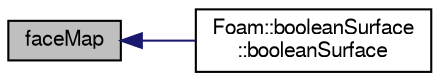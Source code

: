 digraph "faceMap"
{
  bgcolor="transparent";
  edge [fontname="FreeSans",fontsize="10",labelfontname="FreeSans",labelfontsize="10"];
  node [fontname="FreeSans",fontsize="10",shape=record];
  rankdir="LR";
  Node98 [label="faceMap",height=0.2,width=0.4,color="black", fillcolor="grey75", style="filled", fontcolor="black"];
  Node98 -> Node99 [dir="back",color="midnightblue",fontsize="10",style="solid",fontname="FreeSans"];
  Node99 [label="Foam::booleanSurface\l::booleanSurface",height=0.2,width=0.4,color="black",URL="$a25486.html#a88e679563079efe444d5005b5d5e0716",tooltip="Construct from surfaces and face labels to keep. "];
}
